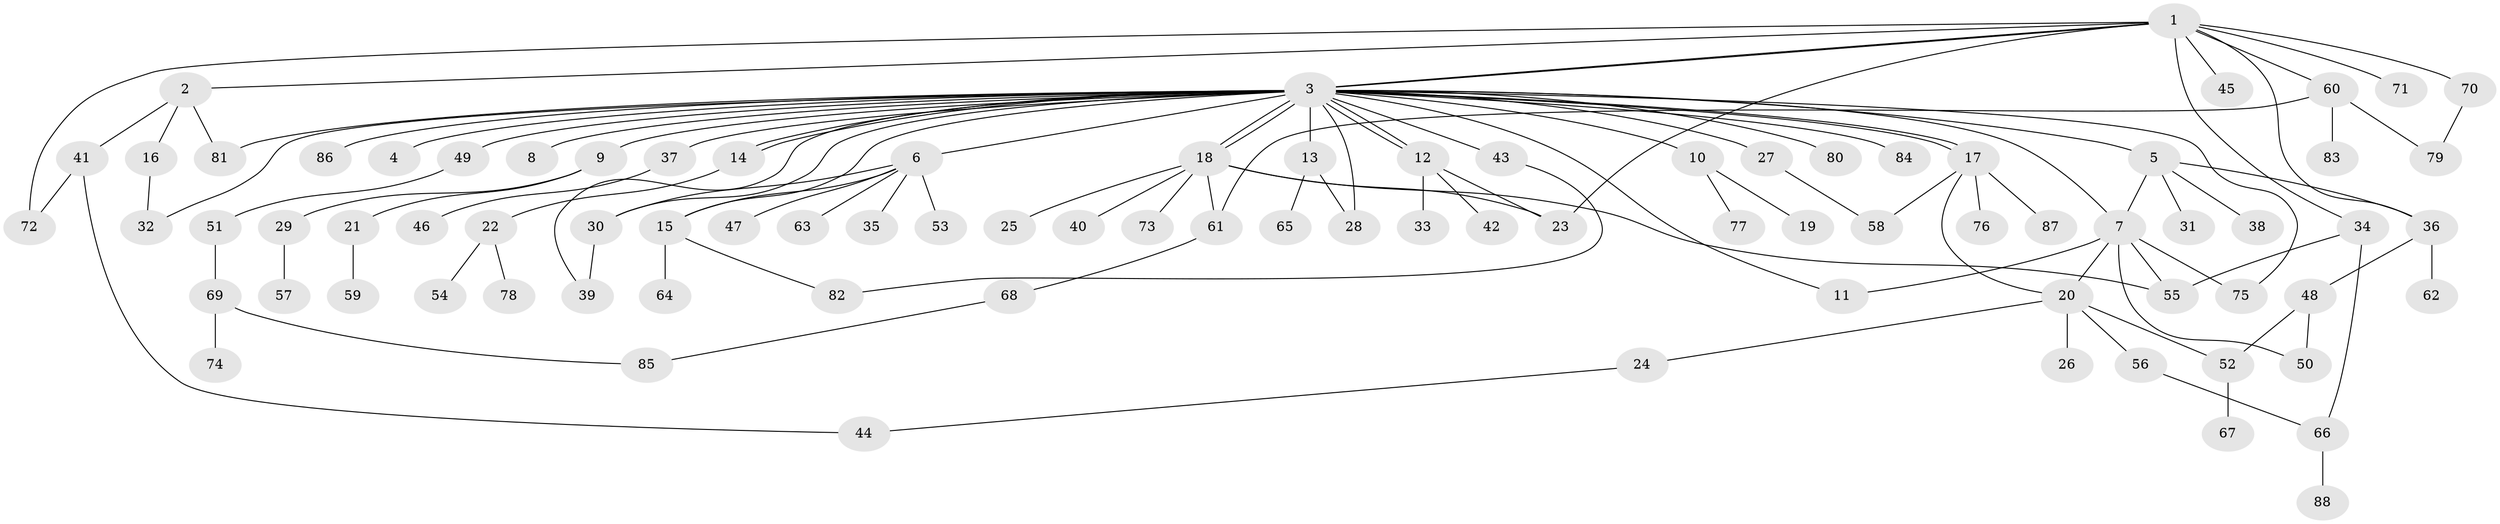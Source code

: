 // coarse degree distribution, {12: 0.015873015873015872, 32: 0.015873015873015872, 1: 0.42857142857142855, 4: 0.06349206349206349, 6: 0.015873015873015872, 7: 0.031746031746031744, 3: 0.1746031746031746, 2: 0.23809523809523808, 10: 0.015873015873015872}
// Generated by graph-tools (version 1.1) at 2025/51/02/27/25 19:51:55]
// undirected, 88 vertices, 117 edges
graph export_dot {
graph [start="1"]
  node [color=gray90,style=filled];
  1;
  2;
  3;
  4;
  5;
  6;
  7;
  8;
  9;
  10;
  11;
  12;
  13;
  14;
  15;
  16;
  17;
  18;
  19;
  20;
  21;
  22;
  23;
  24;
  25;
  26;
  27;
  28;
  29;
  30;
  31;
  32;
  33;
  34;
  35;
  36;
  37;
  38;
  39;
  40;
  41;
  42;
  43;
  44;
  45;
  46;
  47;
  48;
  49;
  50;
  51;
  52;
  53;
  54;
  55;
  56;
  57;
  58;
  59;
  60;
  61;
  62;
  63;
  64;
  65;
  66;
  67;
  68;
  69;
  70;
  71;
  72;
  73;
  74;
  75;
  76;
  77;
  78;
  79;
  80;
  81;
  82;
  83;
  84;
  85;
  86;
  87;
  88;
  1 -- 2;
  1 -- 3;
  1 -- 3;
  1 -- 23;
  1 -- 34;
  1 -- 36;
  1 -- 45;
  1 -- 60;
  1 -- 70;
  1 -- 71;
  1 -- 72;
  2 -- 16;
  2 -- 41;
  2 -- 81;
  3 -- 4;
  3 -- 5;
  3 -- 6;
  3 -- 7;
  3 -- 8;
  3 -- 9;
  3 -- 10;
  3 -- 11;
  3 -- 12;
  3 -- 12;
  3 -- 13;
  3 -- 14;
  3 -- 14;
  3 -- 15;
  3 -- 17;
  3 -- 17;
  3 -- 18;
  3 -- 18;
  3 -- 27;
  3 -- 28;
  3 -- 30;
  3 -- 32;
  3 -- 37;
  3 -- 39;
  3 -- 43;
  3 -- 49;
  3 -- 75;
  3 -- 80;
  3 -- 81;
  3 -- 84;
  3 -- 86;
  5 -- 7;
  5 -- 31;
  5 -- 36;
  5 -- 38;
  6 -- 15;
  6 -- 30;
  6 -- 35;
  6 -- 47;
  6 -- 53;
  6 -- 63;
  7 -- 11;
  7 -- 20;
  7 -- 50;
  7 -- 55;
  7 -- 75;
  9 -- 21;
  9 -- 29;
  10 -- 19;
  10 -- 77;
  12 -- 23;
  12 -- 33;
  12 -- 42;
  13 -- 28;
  13 -- 65;
  14 -- 22;
  15 -- 64;
  15 -- 82;
  16 -- 32;
  17 -- 20;
  17 -- 58;
  17 -- 76;
  17 -- 87;
  18 -- 23;
  18 -- 25;
  18 -- 40;
  18 -- 55;
  18 -- 61;
  18 -- 73;
  20 -- 24;
  20 -- 26;
  20 -- 52;
  20 -- 56;
  21 -- 59;
  22 -- 54;
  22 -- 78;
  24 -- 44;
  27 -- 58;
  29 -- 57;
  30 -- 39;
  34 -- 55;
  34 -- 66;
  36 -- 48;
  36 -- 62;
  37 -- 46;
  41 -- 44;
  41 -- 72;
  43 -- 82;
  48 -- 50;
  48 -- 52;
  49 -- 51;
  51 -- 69;
  52 -- 67;
  56 -- 66;
  60 -- 61;
  60 -- 79;
  60 -- 83;
  61 -- 68;
  66 -- 88;
  68 -- 85;
  69 -- 74;
  69 -- 85;
  70 -- 79;
}
